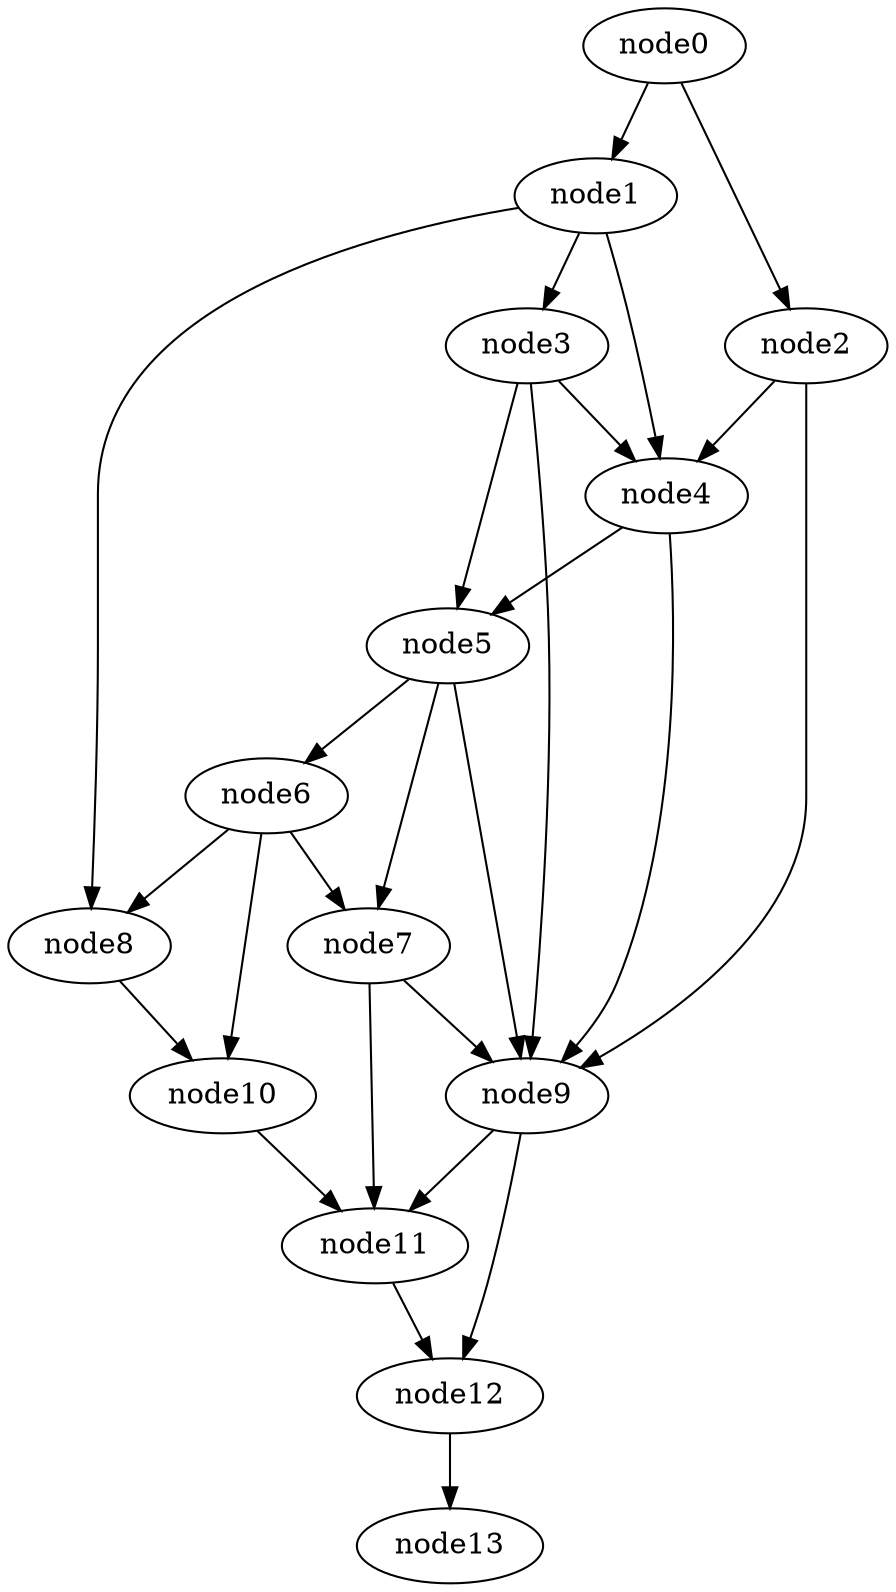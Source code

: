 digraph g{
	node13
	node12 -> node13
	node11 -> node12
	node10 -> node11
	node9 -> node12
	node9 -> node11
	node8 -> node10
	node7 -> node11
	node7 -> node9
	node6 -> node10
	node6 -> node8
	node6 -> node7
	node5 -> node9
	node5 -> node7
	node5 -> node6
	node4 -> node9
	node4 -> node5
	node3 -> node9
	node3 -> node5
	node3 -> node4
	node2 -> node9
	node2 -> node4
	node1 -> node8
	node1 -> node4
	node1 -> node3
	node0 -> node2
	node0 -> node1
}
